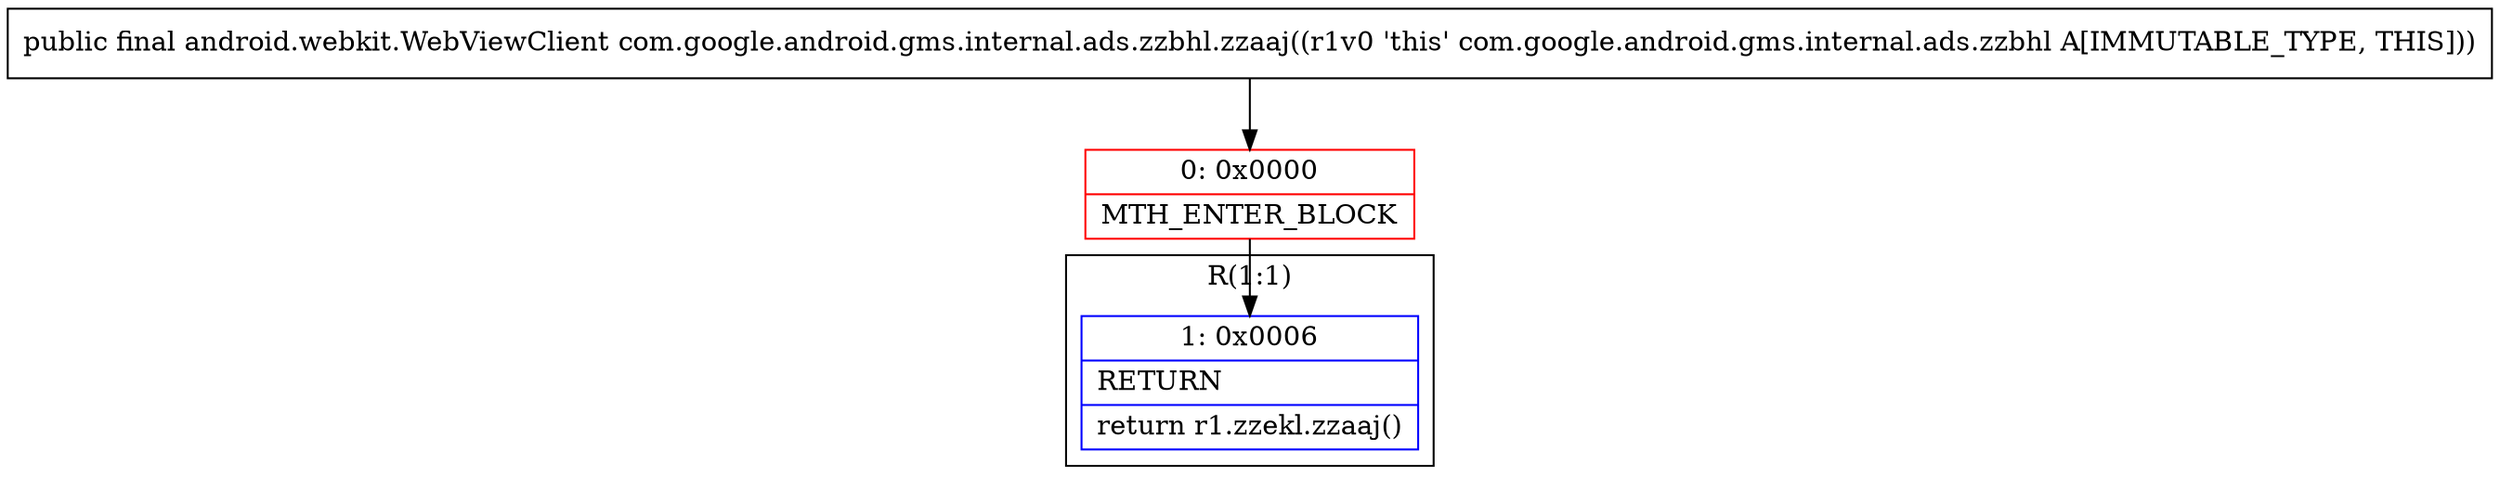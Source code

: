 digraph "CFG forcom.google.android.gms.internal.ads.zzbhl.zzaaj()Landroid\/webkit\/WebViewClient;" {
subgraph cluster_Region_489263360 {
label = "R(1:1)";
node [shape=record,color=blue];
Node_1 [shape=record,label="{1\:\ 0x0006|RETURN\l|return r1.zzekl.zzaaj()\l}"];
}
Node_0 [shape=record,color=red,label="{0\:\ 0x0000|MTH_ENTER_BLOCK\l}"];
MethodNode[shape=record,label="{public final android.webkit.WebViewClient com.google.android.gms.internal.ads.zzbhl.zzaaj((r1v0 'this' com.google.android.gms.internal.ads.zzbhl A[IMMUTABLE_TYPE, THIS])) }"];
MethodNode -> Node_0;
Node_0 -> Node_1;
}

